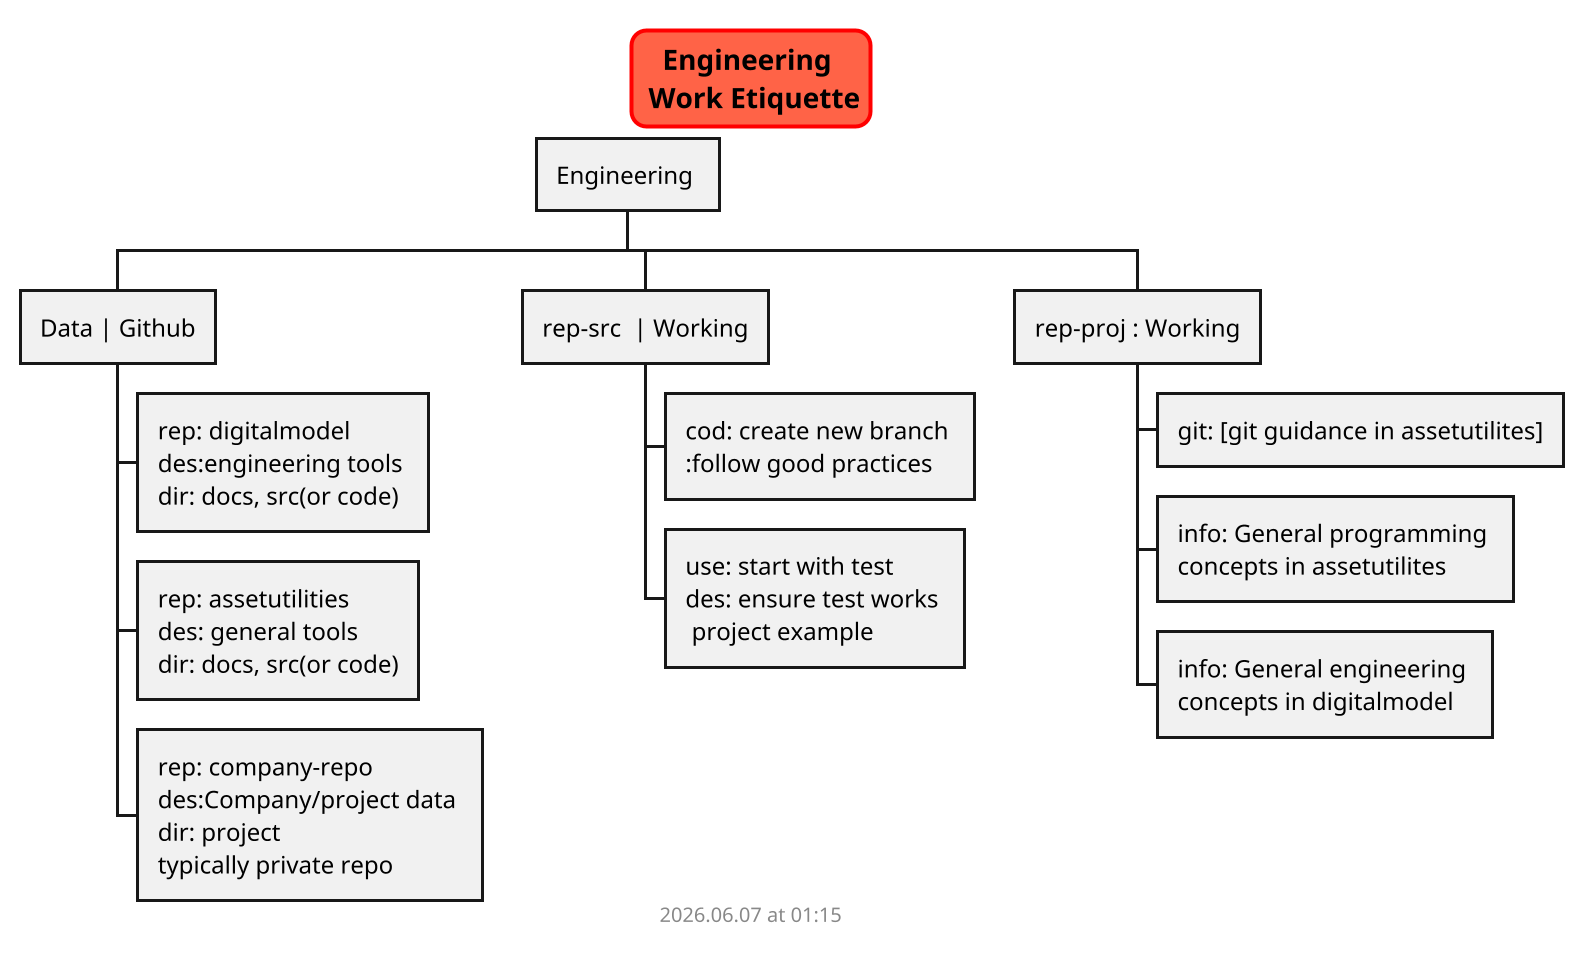 @startwbs work_etiquette

scale 2
skinparam titleBorderRoundCorner 15
skinparam titleBorderThickness 2
skinparam titleBorderColor red
skinparam titleBackgroundColor Tomato

title Engineering \n Work Etiquette

* Engineering 

** Data | Github
*** rep: digitalmodel \ndes:engineering tools \ndir: docs, src(or code)
*** rep: assetutilities \ndes: general tools \ndir: docs, src(or code)
*** rep: company-repo \ndes:Company/project data \ndir: project \ntypically private repo

** rep-src  | Working
*** cod: create new branch \n:follow good practices
*** use: start with test \ndes: ensure test works \n project example

** rep-proj : Working
*** git: [git guidance in assetutilites]
*** info: General programming \nconcepts in assetutilites
*** info: General engineering \nconcepts in digitalmodel

footer
%date("yyyy.MM.dd' at 'HH:mm")
%filename()
end footer

@endwbs
